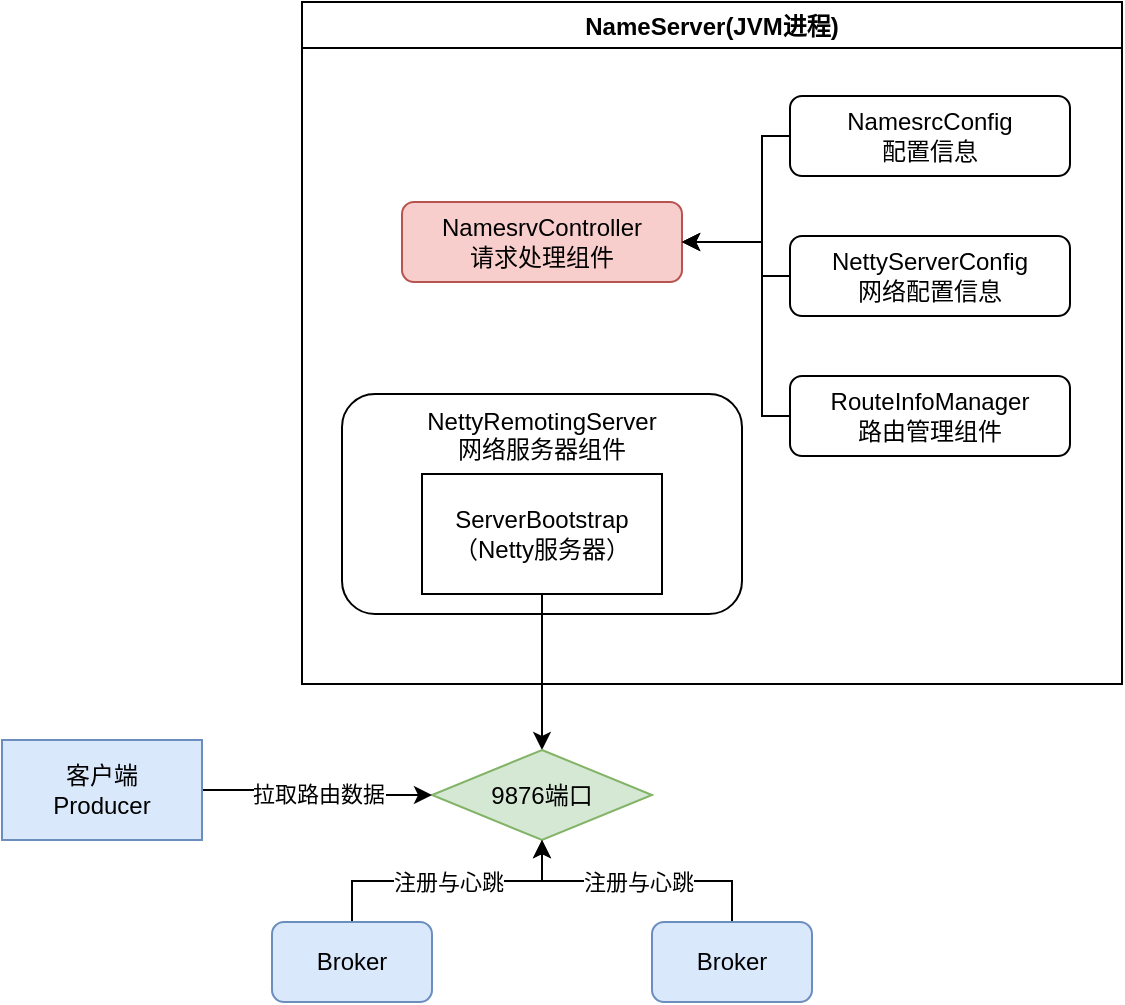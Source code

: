 <mxfile version="20.4.0" type="github" pages="5">
  <diagram id="PwJhe1wjSh3MadkxkBSW" name="NameServer">
    <mxGraphModel dx="1220" dy="681" grid="1" gridSize="10" guides="1" tooltips="1" connect="1" arrows="1" fold="1" page="1" pageScale="1" pageWidth="827" pageHeight="1169" math="0" shadow="0">
      <root>
        <mxCell id="0" />
        <mxCell id="1" parent="0" />
        <mxCell id="u-5XYQakURa2LjXVgy3P-2" value="NameServer(JVM进程)" style="swimlane;" vertex="1" parent="1">
          <mxGeometry x="300" y="110" width="410" height="341" as="geometry" />
        </mxCell>
        <mxCell id="u-5XYQakURa2LjXVgy3P-3" value="NamesrvController&lt;br&gt;请求处理组件" style="rounded=1;whiteSpace=wrap;html=1;fillColor=#f8cecc;strokeColor=#b85450;" vertex="1" parent="u-5XYQakURa2LjXVgy3P-2">
          <mxGeometry x="50" y="100" width="140" height="40" as="geometry" />
        </mxCell>
        <mxCell id="u-5XYQakURa2LjXVgy3P-4" value="NettyRemotingServer&lt;br&gt;网络服务器组件" style="rounded=1;whiteSpace=wrap;html=1;verticalAlign=top;" vertex="1" parent="u-5XYQakURa2LjXVgy3P-2">
          <mxGeometry x="20" y="196" width="200" height="110" as="geometry" />
        </mxCell>
        <mxCell id="u-5XYQakURa2LjXVgy3P-13" style="edgeStyle=orthogonalEdgeStyle;rounded=0;orthogonalLoop=1;jettySize=auto;html=1;" edge="1" parent="u-5XYQakURa2LjXVgy3P-2" source="u-5XYQakURa2LjXVgy3P-5" target="u-5XYQakURa2LjXVgy3P-12">
          <mxGeometry relative="1" as="geometry" />
        </mxCell>
        <mxCell id="u-5XYQakURa2LjXVgy3P-5" value="ServerBootstrap&lt;br&gt;（Netty服务器）" style="rounded=0;whiteSpace=wrap;html=1;" vertex="1" parent="u-5XYQakURa2LjXVgy3P-2">
          <mxGeometry x="60" y="236" width="120" height="60" as="geometry" />
        </mxCell>
        <mxCell id="u-5XYQakURa2LjXVgy3P-9" style="edgeStyle=orthogonalEdgeStyle;rounded=0;orthogonalLoop=1;jettySize=auto;html=1;entryX=1;entryY=0.5;entryDx=0;entryDy=0;" edge="1" parent="u-5XYQakURa2LjXVgy3P-2" source="u-5XYQakURa2LjXVgy3P-6" target="u-5XYQakURa2LjXVgy3P-3">
          <mxGeometry relative="1" as="geometry">
            <Array as="points">
              <mxPoint x="230" y="67" />
              <mxPoint x="230" y="120" />
            </Array>
          </mxGeometry>
        </mxCell>
        <mxCell id="u-5XYQakURa2LjXVgy3P-6" value="NamesrcConfig&lt;br&gt;配置信息" style="rounded=1;whiteSpace=wrap;html=1;" vertex="1" parent="u-5XYQakURa2LjXVgy3P-2">
          <mxGeometry x="244" y="47" width="140" height="40" as="geometry" />
        </mxCell>
        <mxCell id="u-5XYQakURa2LjXVgy3P-10" style="edgeStyle=orthogonalEdgeStyle;rounded=0;orthogonalLoop=1;jettySize=auto;html=1;entryX=1;entryY=0.5;entryDx=0;entryDy=0;" edge="1" parent="u-5XYQakURa2LjXVgy3P-2" source="u-5XYQakURa2LjXVgy3P-7" target="u-5XYQakURa2LjXVgy3P-3">
          <mxGeometry relative="1" as="geometry">
            <Array as="points">
              <mxPoint x="230" y="137" />
              <mxPoint x="230" y="120" />
            </Array>
          </mxGeometry>
        </mxCell>
        <mxCell id="u-5XYQakURa2LjXVgy3P-7" value="NettyServerConfig&lt;br&gt;网络配置信息" style="rounded=1;whiteSpace=wrap;html=1;" vertex="1" parent="u-5XYQakURa2LjXVgy3P-2">
          <mxGeometry x="244" y="117" width="140" height="40" as="geometry" />
        </mxCell>
        <mxCell id="u-5XYQakURa2LjXVgy3P-11" style="edgeStyle=orthogonalEdgeStyle;rounded=0;orthogonalLoop=1;jettySize=auto;html=1;entryX=1;entryY=0.5;entryDx=0;entryDy=0;" edge="1" parent="u-5XYQakURa2LjXVgy3P-2" source="u-5XYQakURa2LjXVgy3P-8" target="u-5XYQakURa2LjXVgy3P-3">
          <mxGeometry relative="1" as="geometry">
            <Array as="points">
              <mxPoint x="230" y="207" />
              <mxPoint x="230" y="120" />
            </Array>
          </mxGeometry>
        </mxCell>
        <mxCell id="u-5XYQakURa2LjXVgy3P-8" value="RouteInfoManager&lt;br&gt;路由管理组件" style="rounded=1;whiteSpace=wrap;html=1;" vertex="1" parent="u-5XYQakURa2LjXVgy3P-2">
          <mxGeometry x="244" y="187" width="140" height="40" as="geometry" />
        </mxCell>
        <mxCell id="u-5XYQakURa2LjXVgy3P-12" value="9876端口" style="rhombus;whiteSpace=wrap;html=1;fillColor=#d5e8d4;strokeColor=#82b366;" vertex="1" parent="u-5XYQakURa2LjXVgy3P-2">
          <mxGeometry x="65" y="374" width="110" height="45" as="geometry" />
        </mxCell>
        <mxCell id="u-5XYQakURa2LjXVgy3P-16" value="拉取路由数据" style="edgeStyle=orthogonalEdgeStyle;rounded=0;orthogonalLoop=1;jettySize=auto;html=1;" edge="1" parent="1" source="u-5XYQakURa2LjXVgy3P-14" target="u-5XYQakURa2LjXVgy3P-12">
          <mxGeometry relative="1" as="geometry" />
        </mxCell>
        <mxCell id="u-5XYQakURa2LjXVgy3P-14" value="客户端&lt;br&gt;Producer" style="rounded=0;whiteSpace=wrap;html=1;fillColor=#dae8fc;strokeColor=#6c8ebf;" vertex="1" parent="1">
          <mxGeometry x="150" y="479" width="100" height="50" as="geometry" />
        </mxCell>
        <mxCell id="u-5XYQakURa2LjXVgy3P-18" value="注册与心跳" style="edgeStyle=orthogonalEdgeStyle;rounded=0;orthogonalLoop=1;jettySize=auto;html=1;" edge="1" parent="1" source="u-5XYQakURa2LjXVgy3P-17" target="u-5XYQakURa2LjXVgy3P-12">
          <mxGeometry relative="1" as="geometry" />
        </mxCell>
        <mxCell id="u-5XYQakURa2LjXVgy3P-17" value="Broker" style="rounded=1;whiteSpace=wrap;html=1;fillColor=#dae8fc;strokeColor=#6c8ebf;" vertex="1" parent="1">
          <mxGeometry x="285" y="570" width="80" height="40" as="geometry" />
        </mxCell>
        <mxCell id="u-5XYQakURa2LjXVgy3P-20" value="注册与心跳" style="edgeStyle=orthogonalEdgeStyle;rounded=0;orthogonalLoop=1;jettySize=auto;html=1;entryX=0.5;entryY=1;entryDx=0;entryDy=0;" edge="1" parent="1" source="u-5XYQakURa2LjXVgy3P-19" target="u-5XYQakURa2LjXVgy3P-12">
          <mxGeometry relative="1" as="geometry" />
        </mxCell>
        <mxCell id="u-5XYQakURa2LjXVgy3P-19" value="Broker" style="rounded=1;whiteSpace=wrap;html=1;fillColor=#dae8fc;strokeColor=#6c8ebf;" vertex="1" parent="1">
          <mxGeometry x="475" y="570" width="80" height="40" as="geometry" />
        </mxCell>
      </root>
    </mxGraphModel>
  </diagram>
  <diagram id="YUmzI2muMx42VXiyNtH2" name="Broker">
    <mxGraphModel dx="1481" dy="827" grid="1" gridSize="10" guides="1" tooltips="1" connect="1" arrows="1" fold="1" page="1" pageScale="1" pageWidth="827" pageHeight="1169" math="0" shadow="0">
      <root>
        <mxCell id="0" />
        <mxCell id="1" parent="0" />
        <mxCell id="mu7gu3pV9ebxRQvl1UCO-1" value="Broker（JVM进程）" style="swimlane;" vertex="1" parent="1">
          <mxGeometry x="60" y="200" width="450" height="341" as="geometry" />
        </mxCell>
        <mxCell id="mu7gu3pV9ebxRQvl1UCO-23" value="初始化" style="edgeStyle=orthogonalEdgeStyle;rounded=0;orthogonalLoop=1;jettySize=auto;html=1;entryX=0.5;entryY=0;entryDx=0;entryDy=0;exitX=0.5;exitY=0;exitDx=0;exitDy=0;" edge="1" parent="mu7gu3pV9ebxRQvl1UCO-1" source="mu7gu3pV9ebxRQvl1UCO-7" target="mu7gu3pV9ebxRQvl1UCO-13">
          <mxGeometry relative="1" as="geometry" />
        </mxCell>
        <mxCell id="mu7gu3pV9ebxRQvl1UCO-25" value="启动" style="edgeStyle=orthogonalEdgeStyle;rounded=0;orthogonalLoop=1;jettySize=auto;html=1;entryX=0.37;entryY=0;entryDx=0;entryDy=0;entryPerimeter=0;" edge="1" parent="mu7gu3pV9ebxRQvl1UCO-1" source="mu7gu3pV9ebxRQvl1UCO-7" target="mu7gu3pV9ebxRQvl1UCO-14">
          <mxGeometry relative="1" as="geometry" />
        </mxCell>
        <mxCell id="mu7gu3pV9ebxRQvl1UCO-7" value="BrokerStartUp&lt;br&gt;启动组件" style="rounded=1;whiteSpace=wrap;html=1;" vertex="1" parent="mu7gu3pV9ebxRQvl1UCO-1">
          <mxGeometry x="20" y="88" width="120" height="40" as="geometry" />
        </mxCell>
        <mxCell id="mu7gu3pV9ebxRQvl1UCO-26" value="使用" style="edgeStyle=orthogonalEdgeStyle;rounded=0;orthogonalLoop=1;jettySize=auto;html=1;entryX=0.636;entryY=0.009;entryDx=0;entryDy=0;entryPerimeter=0;" edge="1" parent="mu7gu3pV9ebxRQvl1UCO-1" source="mu7gu3pV9ebxRQvl1UCO-13" target="mu7gu3pV9ebxRQvl1UCO-14">
          <mxGeometry relative="1" as="geometry" />
        </mxCell>
        <mxCell id="mu7gu3pV9ebxRQvl1UCO-13" value="核心配置组件" style="rounded=1;whiteSpace=wrap;html=1;" vertex="1" parent="mu7gu3pV9ebxRQvl1UCO-1">
          <mxGeometry x="170" y="88" width="120" height="40" as="geometry" />
        </mxCell>
        <mxCell id="mu7gu3pV9ebxRQvl1UCO-14" value="BrokerController&lt;br&gt;管控组件&lt;br&gt;" style="rounded=1;whiteSpace=wrap;html=1;verticalAlign=top;fillColor=#f8cecc;strokeColor=#b85450;" vertex="1" parent="mu7gu3pV9ebxRQvl1UCO-1">
          <mxGeometry x="20" y="170" width="270" height="150" as="geometry" />
        </mxCell>
        <mxCell id="mu7gu3pV9ebxRQvl1UCO-19" value="功能组件" style="rounded=1;whiteSpace=wrap;html=1;" vertex="1" parent="mu7gu3pV9ebxRQvl1UCO-1">
          <mxGeometry x="55" y="220" width="80" height="40" as="geometry" />
        </mxCell>
        <mxCell id="mu7gu3pV9ebxRQvl1UCO-20" value="请求处理线程池" style="rounded=1;whiteSpace=wrap;html=1;" vertex="1" parent="mu7gu3pV9ebxRQvl1UCO-1">
          <mxGeometry x="175" y="220" width="80" height="40" as="geometry" />
        </mxCell>
        <mxCell id="mu7gu3pV9ebxRQvl1UCO-21" value="NettyServer&lt;br&gt;网络组件" style="rounded=1;whiteSpace=wrap;html=1;" vertex="1" parent="mu7gu3pV9ebxRQvl1UCO-1">
          <mxGeometry x="55" y="270" width="80" height="40" as="geometry" />
        </mxCell>
        <mxCell id="mu7gu3pV9ebxRQvl1UCO-22" value="后台定时任务线程池" style="rounded=1;whiteSpace=wrap;html=1;" vertex="1" parent="mu7gu3pV9ebxRQvl1UCO-1">
          <mxGeometry x="175" y="270" width="80" height="40" as="geometry" />
        </mxCell>
        <mxCell id="mu7gu3pV9ebxRQvl1UCO-27" value="BrokerOuterAPI&lt;br&gt;对外通信组件" style="rounded=1;whiteSpace=wrap;html=1;" vertex="1" parent="mu7gu3pV9ebxRQvl1UCO-1">
          <mxGeometry x="330" y="140" width="110" height="40" as="geometry" />
        </mxCell>
        <mxCell id="mu7gu3pV9ebxRQvl1UCO-28" value="NettyClient" style="rounded=1;whiteSpace=wrap;html=1;fillColor=#dae8fc;strokeColor=#6c8ebf;" vertex="1" parent="mu7gu3pV9ebxRQvl1UCO-1">
          <mxGeometry x="340" y="174" width="90" height="40" as="geometry" />
        </mxCell>
        <mxCell id="mu7gu3pV9ebxRQvl1UCO-29" value="NameServer路由注册中心组件" style="rounded=0;whiteSpace=wrap;html=1;" vertex="1" parent="1">
          <mxGeometry x="610" y="279" width="100" height="50" as="geometry" />
        </mxCell>
        <mxCell id="mu7gu3pV9ebxRQvl1UCO-30" value="Producer的事务消息组件" style="rounded=0;whiteSpace=wrap;html=1;" vertex="1" parent="1">
          <mxGeometry x="610" y="459" width="100" height="50" as="geometry" />
        </mxCell>
        <mxCell id="mu7gu3pV9ebxRQvl1UCO-31" value="注册Broker" style="edgeStyle=orthogonalEdgeStyle;rounded=0;orthogonalLoop=1;jettySize=auto;html=1;entryX=0;entryY=0.5;entryDx=0;entryDy=0;" edge="1" parent="1" source="mu7gu3pV9ebxRQvl1UCO-28" target="mu7gu3pV9ebxRQvl1UCO-29">
          <mxGeometry relative="1" as="geometry" />
        </mxCell>
        <mxCell id="mu7gu3pV9ebxRQvl1UCO-32" value="事务状态回查" style="edgeStyle=orthogonalEdgeStyle;rounded=0;orthogonalLoop=1;jettySize=auto;html=1;entryX=0;entryY=0.5;entryDx=0;entryDy=0;" edge="1" parent="1" source="mu7gu3pV9ebxRQvl1UCO-28" target="mu7gu3pV9ebxRQvl1UCO-30">
          <mxGeometry relative="1" as="geometry" />
        </mxCell>
      </root>
    </mxGraphModel>
  </diagram>
  <diagram id="7tpIPlm6QJK9cWuUibea" name="MessageStore">
    <mxGraphModel dx="1037" dy="579" grid="1" gridSize="10" guides="1" tooltips="1" connect="1" arrows="1" fold="1" page="1" pageScale="1" pageWidth="827" pageHeight="1169" math="0" shadow="0">
      <root>
        <mxCell id="0" />
        <mxCell id="1" parent="0" />
        <mxCell id="qDOl0TaXToG59cF-HHA2-1" value="业务系统" style="rounded=0;whiteSpace=wrap;html=1;" vertex="1" parent="1">
          <mxGeometry x="90" y="222.5" width="120" height="90" as="geometry" />
        </mxCell>
        <mxCell id="qDOl0TaXToG59cF-HHA2-2" value="Producer" style="rounded=0;whiteSpace=wrap;html=1;" vertex="1" parent="1">
          <mxGeometry x="190" y="250" width="60" height="35" as="geometry" />
        </mxCell>
        <mxCell id="qDOl0TaXToG59cF-HHA2-9" value="写入内存" style="edgeStyle=orthogonalEdgeStyle;rounded=0;orthogonalLoop=1;jettySize=auto;html=1;" edge="1" parent="1" source="qDOl0TaXToG59cF-HHA2-4" target="qDOl0TaXToG59cF-HHA2-8">
          <mxGeometry relative="1" as="geometry" />
        </mxCell>
        <mxCell id="qDOl0TaXToG59cF-HHA2-4" value="Broker" style="rounded=0;whiteSpace=wrap;html=1;verticalAlign=top;" vertex="1" parent="1">
          <mxGeometry x="330" y="220" width="260" height="210" as="geometry" />
        </mxCell>
        <mxCell id="qDOl0TaXToG59cF-HHA2-5" value="MessageQueue" style="rounded=0;whiteSpace=wrap;html=1;" vertex="1" parent="1">
          <mxGeometry x="385" y="250" width="150" height="35" as="geometry" />
        </mxCell>
        <mxCell id="qDOl0TaXToG59cF-HHA2-20" style="edgeStyle=orthogonalEdgeStyle;rounded=0;orthogonalLoop=1;jettySize=auto;html=1;entryX=0.25;entryY=0;entryDx=0;entryDy=0;" edge="1" parent="1" source="qDOl0TaXToG59cF-HHA2-6" target="qDOl0TaXToG59cF-HHA2-13">
          <mxGeometry relative="1" as="geometry">
            <Array as="points">
              <mxPoint x="490" y="378" />
            </Array>
          </mxGeometry>
        </mxCell>
        <mxCell id="qDOl0TaXToG59cF-HHA2-22" value="定期清理" style="edgeStyle=orthogonalEdgeStyle;rounded=0;orthogonalLoop=1;jettySize=auto;html=1;entryX=1;entryY=0.5;entryDx=0;entryDy=0;" edge="1" parent="1" source="qDOl0TaXToG59cF-HHA2-6" target="qDOl0TaXToG59cF-HHA2-10">
          <mxGeometry x="-0.193" relative="1" as="geometry">
            <Array as="points">
              <mxPoint x="490" y="378" />
              <mxPoint x="490" y="540" />
              <mxPoint x="380" y="540" />
              <mxPoint x="380" y="590" />
            </Array>
            <mxPoint as="offset" />
          </mxGeometry>
        </mxCell>
        <mxCell id="qDOl0TaXToG59cF-HHA2-6" value="定时任务线程" style="rounded=1;whiteSpace=wrap;html=1;" vertex="1" parent="1">
          <mxGeometry x="340" y="357.5" width="110" height="40" as="geometry" />
        </mxCell>
        <mxCell id="qDOl0TaXToG59cF-HHA2-17" value="转发消息" style="edgeStyle=orthogonalEdgeStyle;rounded=0;orthogonalLoop=1;jettySize=auto;html=1;entryX=0.5;entryY=0;entryDx=0;entryDy=0;exitX=1;exitY=0.5;exitDx=0;exitDy=0;" edge="1" parent="1" source="qDOl0TaXToG59cF-HHA2-7" target="qDOl0TaXToG59cF-HHA2-15">
          <mxGeometry relative="1" as="geometry" />
        </mxCell>
        <mxCell id="qDOl0TaXToG59cF-HHA2-18" value="转发消息" style="edgeStyle=orthogonalEdgeStyle;rounded=0;orthogonalLoop=1;jettySize=auto;html=1;" edge="1" parent="1" source="qDOl0TaXToG59cF-HHA2-7" target="qDOl0TaXToG59cF-HHA2-16">
          <mxGeometry x="0.52" relative="1" as="geometry">
            <mxPoint as="offset" />
          </mxGeometry>
        </mxCell>
        <mxCell id="qDOl0TaXToG59cF-HHA2-7" value="RequestMessageService线程" style="rounded=1;whiteSpace=wrap;html=1;" vertex="1" parent="1">
          <mxGeometry x="470" y="300" width="150" height="40" as="geometry" />
        </mxCell>
        <mxCell id="qDOl0TaXToG59cF-HHA2-11" value="写入文件" style="edgeStyle=orthogonalEdgeStyle;rounded=0;orthogonalLoop=1;jettySize=auto;html=1;" edge="1" parent="1" source="qDOl0TaXToG59cF-HHA2-8" target="qDOl0TaXToG59cF-HHA2-10">
          <mxGeometry relative="1" as="geometry" />
        </mxCell>
        <mxCell id="qDOl0TaXToG59cF-HHA2-24" value="拉取要转发的消息" style="edgeStyle=orthogonalEdgeStyle;rounded=0;orthogonalLoop=1;jettySize=auto;html=1;entryX=0;entryY=0.5;entryDx=0;entryDy=0;" edge="1" parent="1" source="qDOl0TaXToG59cF-HHA2-8" target="qDOl0TaXToG59cF-HHA2-7">
          <mxGeometry relative="1" as="geometry">
            <Array as="points">
              <mxPoint x="270" y="320" />
            </Array>
          </mxGeometry>
        </mxCell>
        <mxCell id="qDOl0TaXToG59cF-HHA2-8" value="MappedFile&lt;br&gt;零拷贝文件映射" style="rounded=0;whiteSpace=wrap;html=1;fillColor=#ffe6cc;strokeColor=#d79b00;" vertex="1" parent="1">
          <mxGeometry x="230" y="500" width="120" height="40" as="geometry" />
        </mxCell>
        <mxCell id="qDOl0TaXToG59cF-HHA2-10" value="CommitLog" style="rounded=0;whiteSpace=wrap;html=1;fillColor=#f8cecc;strokeColor=#b85450;" vertex="1" parent="1">
          <mxGeometry x="230" y="570" width="120" height="40" as="geometry" />
        </mxCell>
        <mxCell id="qDOl0TaXToG59cF-HHA2-12" value="IndexFile" style="rounded=0;whiteSpace=wrap;html=1;fillColor=#f8cecc;strokeColor=#b85450;" vertex="1" parent="1">
          <mxGeometry x="690" y="570" width="120" height="40" as="geometry" />
        </mxCell>
        <mxCell id="qDOl0TaXToG59cF-HHA2-13" value="ConsumeQueue" style="rounded=0;whiteSpace=wrap;html=1;fillColor=#f8cecc;strokeColor=#b85450;" vertex="1" parent="1">
          <mxGeometry x="460" y="570" width="120" height="40" as="geometry" />
        </mxCell>
        <mxCell id="qDOl0TaXToG59cF-HHA2-21" value="写入文件" style="edgeStyle=orthogonalEdgeStyle;rounded=0;orthogonalLoop=1;jettySize=auto;html=1;exitX=0.5;exitY=1;exitDx=0;exitDy=0;entryX=0.75;entryY=0;entryDx=0;entryDy=0;" edge="1" parent="1" source="qDOl0TaXToG59cF-HHA2-15" target="qDOl0TaXToG59cF-HHA2-13">
          <mxGeometry relative="1" as="geometry" />
        </mxCell>
        <mxCell id="qDOl0TaXToG59cF-HHA2-15" value="ConsumeQueueDispatcher" style="rounded=0;whiteSpace=wrap;html=1;fillColor=#ffe6cc;strokeColor=#d79b00;" vertex="1" parent="1">
          <mxGeometry x="580" y="460" width="150" height="40" as="geometry" />
        </mxCell>
        <mxCell id="qDOl0TaXToG59cF-HHA2-19" value="写入文件" style="edgeStyle=orthogonalEdgeStyle;rounded=0;orthogonalLoop=1;jettySize=auto;html=1;entryX=1;entryY=0.5;entryDx=0;entryDy=0;" edge="1" parent="1" source="qDOl0TaXToG59cF-HHA2-16" target="qDOl0TaXToG59cF-HHA2-12">
          <mxGeometry relative="1" as="geometry" />
        </mxCell>
        <mxCell id="qDOl0TaXToG59cF-HHA2-16" value="IndexDispatcher" style="rounded=0;whiteSpace=wrap;html=1;fillColor=#ffe6cc;strokeColor=#d79b00;" vertex="1" parent="1">
          <mxGeometry x="780" y="460" width="150" height="40" as="geometry" />
        </mxCell>
        <mxCell id="qDOl0TaXToG59cF-HHA2-25" style="edgeStyle=orthogonalEdgeStyle;rounded=0;orthogonalLoop=1;jettySize=auto;html=1;" edge="1" parent="1" source="qDOl0TaXToG59cF-HHA2-2" target="qDOl0TaXToG59cF-HHA2-5">
          <mxGeometry relative="1" as="geometry" />
        </mxCell>
      </root>
    </mxGraphModel>
  </diagram>
  <diagram id="yTXTeLZQcK08TXpiZ15z" name="Consumer">
    <mxGraphModel dx="2555" dy="965" grid="1" gridSize="10" guides="1" tooltips="1" connect="1" arrows="1" fold="1" page="1" pageScale="1" pageWidth="827" pageHeight="1169" math="0" shadow="0">
      <root>
        <mxCell id="0" />
        <mxCell id="1" parent="0" />
        <mxCell id="N7BtS0nyamSBo5LpFgfi-1" value="PullMessageService" style="swimlane;" vertex="1" parent="1">
          <mxGeometry x="4" y="30" width="190" height="440" as="geometry" />
        </mxCell>
        <mxCell id="N7BtS0nyamSBo5LpFgfi-12" style="edgeStyle=orthogonalEdgeStyle;rounded=0;orthogonalLoop=1;jettySize=auto;html=1;" edge="1" parent="N7BtS0nyamSBo5LpFgfi-1" source="N7BtS0nyamSBo5LpFgfi-5" target="N7BtS0nyamSBo5LpFgfi-6">
          <mxGeometry relative="1" as="geometry" />
        </mxCell>
        <mxCell id="N7BtS0nyamSBo5LpFgfi-5" value="run" style="rounded=1;whiteSpace=wrap;html=1;" vertex="1" parent="N7BtS0nyamSBo5LpFgfi-1">
          <mxGeometry x="53" y="40" width="84" height="40" as="geometry" />
        </mxCell>
        <mxCell id="N7BtS0nyamSBo5LpFgfi-13" style="edgeStyle=orthogonalEdgeStyle;rounded=0;orthogonalLoop=1;jettySize=auto;html=1;" edge="1" parent="N7BtS0nyamSBo5LpFgfi-1" source="N7BtS0nyamSBo5LpFgfi-6" target="N7BtS0nyamSBo5LpFgfi-10">
          <mxGeometry relative="1" as="geometry" />
        </mxCell>
        <mxCell id="N7BtS0nyamSBo5LpFgfi-6" value="pullRequestQueue take()" style="rounded=1;whiteSpace=wrap;html=1;" vertex="1" parent="N7BtS0nyamSBo5LpFgfi-1">
          <mxGeometry x="31.5" y="110" width="127" height="40" as="geometry" />
        </mxCell>
        <mxCell id="N7BtS0nyamSBo5LpFgfi-10" value="pullMessage(PullRequest)" style="rounded=1;whiteSpace=wrap;html=1;" vertex="1" parent="N7BtS0nyamSBo5LpFgfi-1">
          <mxGeometry x="20.75" y="190" width="148.5" height="40" as="geometry" />
        </mxCell>
        <mxCell id="N7BtS0nyamSBo5LpFgfi-14" value="pullMessage在发送pullMessageAysnc后即返回，拉取任务为异步操作" style="shape=document;whiteSpace=wrap;html=1;boundedLbl=1;" vertex="1" parent="N7BtS0nyamSBo5LpFgfi-1">
          <mxGeometry x="35" y="260" width="120" height="80" as="geometry" />
        </mxCell>
        <mxCell id="N7BtS0nyamSBo5LpFgfi-2" value="DefaultMQPushConsumerImpl" style="swimlane;" vertex="1" parent="1">
          <mxGeometry x="194" y="30" width="210" height="440" as="geometry">
            <mxRectangle x="460" y="385" width="210" height="30" as="alternateBounds" />
          </mxGeometry>
        </mxCell>
        <mxCell id="N7BtS0nyamSBo5LpFgfi-30" style="edgeStyle=orthogonalEdgeStyle;rounded=0;orthogonalLoop=1;jettySize=auto;html=1;" edge="1" parent="N7BtS0nyamSBo5LpFgfi-2" source="N7BtS0nyamSBo5LpFgfi-15" target="N7BtS0nyamSBo5LpFgfi-16">
          <mxGeometry relative="1" as="geometry" />
        </mxCell>
        <mxCell id="N7BtS0nyamSBo5LpFgfi-15" value="获取ProcessQueue" style="rounded=1;whiteSpace=wrap;html=1;" vertex="1" parent="N7BtS0nyamSBo5LpFgfi-2">
          <mxGeometry x="46.5" y="50" width="117" height="40" as="geometry" />
        </mxCell>
        <mxCell id="N7BtS0nyamSBo5LpFgfi-31" style="edgeStyle=orthogonalEdgeStyle;rounded=0;orthogonalLoop=1;jettySize=auto;html=1;" edge="1" parent="N7BtS0nyamSBo5LpFgfi-2" source="N7BtS0nyamSBo5LpFgfi-16" target="N7BtS0nyamSBo5LpFgfi-17">
          <mxGeometry relative="1" as="geometry" />
        </mxCell>
        <mxCell id="N7BtS0nyamSBo5LpFgfi-16" value="消息拉取流控" style="rounded=1;whiteSpace=wrap;html=1;" vertex="1" parent="N7BtS0nyamSBo5LpFgfi-2">
          <mxGeometry x="46.5" y="110" width="117" height="40" as="geometry" />
        </mxCell>
        <mxCell id="N7BtS0nyamSBo5LpFgfi-32" style="edgeStyle=orthogonalEdgeStyle;rounded=0;orthogonalLoop=1;jettySize=auto;html=1;" edge="1" parent="N7BtS0nyamSBo5LpFgfi-2" source="N7BtS0nyamSBo5LpFgfi-17" target="N7BtS0nyamSBo5LpFgfi-18">
          <mxGeometry relative="1" as="geometry" />
        </mxCell>
        <mxCell id="N7BtS0nyamSBo5LpFgfi-17" value="获取主题订阅信息" style="rounded=1;whiteSpace=wrap;html=1;" vertex="1" parent="N7BtS0nyamSBo5LpFgfi-2">
          <mxGeometry x="46.5" y="170" width="117" height="40" as="geometry" />
        </mxCell>
        <mxCell id="N7BtS0nyamSBo5LpFgfi-33" style="edgeStyle=orthogonalEdgeStyle;rounded=0;orthogonalLoop=1;jettySize=auto;html=1;" edge="1" parent="N7BtS0nyamSBo5LpFgfi-2" source="N7BtS0nyamSBo5LpFgfi-18" target="N7BtS0nyamSBo5LpFgfi-19">
          <mxGeometry relative="1" as="geometry" />
        </mxCell>
        <mxCell id="N7BtS0nyamSBo5LpFgfi-18" value="构建信息拉取系统标记" style="rounded=1;whiteSpace=wrap;html=1;" vertex="1" parent="N7BtS0nyamSBo5LpFgfi-2">
          <mxGeometry x="38.25" y="230" width="133.5" height="40" as="geometry" />
        </mxCell>
        <mxCell id="N7BtS0nyamSBo5LpFgfi-34" style="edgeStyle=orthogonalEdgeStyle;rounded=0;orthogonalLoop=1;jettySize=auto;html=1;" edge="1" parent="N7BtS0nyamSBo5LpFgfi-2" source="N7BtS0nyamSBo5LpFgfi-19" target="N7BtS0nyamSBo5LpFgfi-20">
          <mxGeometry relative="1" as="geometry" />
        </mxCell>
        <mxCell id="N7BtS0nyamSBo5LpFgfi-19" value="获取Broker或FilterServer地址" style="rounded=1;whiteSpace=wrap;html=1;" vertex="1" parent="N7BtS0nyamSBo5LpFgfi-2">
          <mxGeometry x="38.25" y="290" width="133.5" height="40" as="geometry" />
        </mxCell>
        <mxCell id="N7BtS0nyamSBo5LpFgfi-20" value="pullMessageAsync" style="rounded=1;whiteSpace=wrap;html=1;" vertex="1" parent="N7BtS0nyamSBo5LpFgfi-2">
          <mxGeometry x="38.25" y="350" width="133.5" height="40" as="geometry" />
        </mxCell>
        <mxCell id="N7BtS0nyamSBo5LpFgfi-3" value="MQClientAPIImpl" style="swimlane;startSize=23;" vertex="1" parent="1">
          <mxGeometry x="404" y="30" width="210" height="440" as="geometry">
            <mxRectangle x="460" y="385" width="210" height="30" as="alternateBounds" />
          </mxGeometry>
        </mxCell>
        <mxCell id="N7BtS0nyamSBo5LpFgfi-21" value="向服务端发送RequestCode.&lt;br&gt;PULL_MESSAGE" style="rounded=1;whiteSpace=wrap;html=1;" vertex="1" parent="N7BtS0nyamSBo5LpFgfi-3">
          <mxGeometry x="46.5" y="40" width="117" height="60" as="geometry" />
        </mxCell>
        <mxCell id="N7BtS0nyamSBo5LpFgfi-39" style="edgeStyle=orthogonalEdgeStyle;rounded=0;orthogonalLoop=1;jettySize=auto;html=1;" edge="1" parent="N7BtS0nyamSBo5LpFgfi-3" source="N7BtS0nyamSBo5LpFgfi-22" target="N7BtS0nyamSBo5LpFgfi-23">
          <mxGeometry relative="1" as="geometry" />
        </mxCell>
        <mxCell id="N7BtS0nyamSBo5LpFgfi-22" value="返回拉取信息结果" style="rounded=1;whiteSpace=wrap;html=1;" vertex="1" parent="N7BtS0nyamSBo5LpFgfi-3">
          <mxGeometry x="46.5" y="120" width="117" height="40" as="geometry" />
        </mxCell>
        <mxCell id="N7BtS0nyamSBo5LpFgfi-40" style="edgeStyle=orthogonalEdgeStyle;rounded=0;orthogonalLoop=1;jettySize=auto;html=1;" edge="1" parent="N7BtS0nyamSBo5LpFgfi-3" source="N7BtS0nyamSBo5LpFgfi-23" target="N7BtS0nyamSBo5LpFgfi-24">
          <mxGeometry relative="1" as="geometry" />
        </mxCell>
        <mxCell id="N7BtS0nyamSBo5LpFgfi-23" value="PullAPIWrapper编解码拉取结果" style="rounded=1;whiteSpace=wrap;html=1;" vertex="1" parent="N7BtS0nyamSBo5LpFgfi-3">
          <mxGeometry x="46.5" y="180" width="117" height="40" as="geometry" />
        </mxCell>
        <mxCell id="N7BtS0nyamSBo5LpFgfi-41" style="edgeStyle=orthogonalEdgeStyle;rounded=0;orthogonalLoop=1;jettySize=auto;html=1;" edge="1" parent="N7BtS0nyamSBo5LpFgfi-3" source="N7BtS0nyamSBo5LpFgfi-24" target="N7BtS0nyamSBo5LpFgfi-25">
          <mxGeometry relative="1" as="geometry" />
        </mxCell>
        <mxCell id="N7BtS0nyamSBo5LpFgfi-24" value="执行PullCallBack回调方法" style="rounded=1;whiteSpace=wrap;html=1;" vertex="1" parent="N7BtS0nyamSBo5LpFgfi-3">
          <mxGeometry x="46.5" y="240" width="117" height="40" as="geometry" />
        </mxCell>
        <mxCell id="N7BtS0nyamSBo5LpFgfi-42" style="edgeStyle=orthogonalEdgeStyle;rounded=0;orthogonalLoop=1;jettySize=auto;html=1;" edge="1" parent="N7BtS0nyamSBo5LpFgfi-3" source="N7BtS0nyamSBo5LpFgfi-25" target="N7BtS0nyamSBo5LpFgfi-26">
          <mxGeometry relative="1" as="geometry" />
        </mxCell>
        <mxCell id="N7BtS0nyamSBo5LpFgfi-25" value="执行消息过滤逻辑" style="rounded=1;whiteSpace=wrap;html=1;" vertex="1" parent="N7BtS0nyamSBo5LpFgfi-3">
          <mxGeometry x="46.5" y="300" width="117" height="40" as="geometry" />
        </mxCell>
        <mxCell id="N7BtS0nyamSBo5LpFgfi-26" value="将拉取的消息提交到消费者消费消息线程池" style="rounded=1;whiteSpace=wrap;html=1;" vertex="1" parent="N7BtS0nyamSBo5LpFgfi-3">
          <mxGeometry x="46.5" y="360" width="117" height="50" as="geometry" />
        </mxCell>
        <mxCell id="N7BtS0nyamSBo5LpFgfi-4" value="PullMessageProcessor" style="swimlane;startSize=23;" vertex="1" parent="1">
          <mxGeometry x="614" y="30" width="210" height="440" as="geometry">
            <mxRectangle x="460" y="385" width="210" height="30" as="alternateBounds" />
          </mxGeometry>
        </mxCell>
        <mxCell id="N7BtS0nyamSBo5LpFgfi-37" style="edgeStyle=orthogonalEdgeStyle;rounded=0;orthogonalLoop=1;jettySize=auto;html=1;" edge="1" parent="N7BtS0nyamSBo5LpFgfi-4" source="N7BtS0nyamSBo5LpFgfi-27" target="N7BtS0nyamSBo5LpFgfi-28">
          <mxGeometry relative="1" as="geometry" />
        </mxCell>
        <mxCell id="N7BtS0nyamSBo5LpFgfi-27" value="获取ProcessQueue" style="rounded=1;whiteSpace=wrap;html=1;" vertex="1" parent="N7BtS0nyamSBo5LpFgfi-4">
          <mxGeometry x="46.5" y="50" width="117" height="40" as="geometry" />
        </mxCell>
        <mxCell id="N7BtS0nyamSBo5LpFgfi-28" value="MessageStroe.&lt;br&gt;getMessage(包含信息过滤逻辑)" style="rounded=1;whiteSpace=wrap;html=1;" vertex="1" parent="N7BtS0nyamSBo5LpFgfi-4">
          <mxGeometry x="46.5" y="110" width="117" height="60" as="geometry" />
        </mxCell>
        <mxCell id="N7BtS0nyamSBo5LpFgfi-29" style="edgeStyle=orthogonalEdgeStyle;rounded=0;orthogonalLoop=1;jettySize=auto;html=1;entryX=0;entryY=0.5;entryDx=0;entryDy=0;" edge="1" parent="1" source="N7BtS0nyamSBo5LpFgfi-10" target="N7BtS0nyamSBo5LpFgfi-15">
          <mxGeometry relative="1" as="geometry" />
        </mxCell>
        <mxCell id="N7BtS0nyamSBo5LpFgfi-35" style="edgeStyle=orthogonalEdgeStyle;rounded=0;orthogonalLoop=1;jettySize=auto;html=1;entryX=0;entryY=0.5;entryDx=0;entryDy=0;" edge="1" parent="1" source="N7BtS0nyamSBo5LpFgfi-20" target="N7BtS0nyamSBo5LpFgfi-21">
          <mxGeometry relative="1" as="geometry" />
        </mxCell>
        <mxCell id="N7BtS0nyamSBo5LpFgfi-36" style="edgeStyle=orthogonalEdgeStyle;rounded=0;orthogonalLoop=1;jettySize=auto;html=1;" edge="1" parent="1" source="N7BtS0nyamSBo5LpFgfi-21" target="N7BtS0nyamSBo5LpFgfi-27">
          <mxGeometry relative="1" as="geometry" />
        </mxCell>
        <mxCell id="N7BtS0nyamSBo5LpFgfi-38" style="edgeStyle=orthogonalEdgeStyle;rounded=0;orthogonalLoop=1;jettySize=auto;html=1;entryX=1;entryY=0.5;entryDx=0;entryDy=0;" edge="1" parent="1" source="N7BtS0nyamSBo5LpFgfi-28" target="N7BtS0nyamSBo5LpFgfi-22">
          <mxGeometry relative="1" as="geometry" />
        </mxCell>
        <mxCell id="N7BtS0nyamSBo5LpFgfi-43" style="edgeStyle=orthogonalEdgeStyle;rounded=0;orthogonalLoop=1;jettySize=auto;html=1;entryX=0;entryY=0.5;entryDx=0;entryDy=0;" edge="1" parent="1" source="N7BtS0nyamSBo5LpFgfi-20" target="N7BtS0nyamSBo5LpFgfi-6">
          <mxGeometry relative="1" as="geometry" />
        </mxCell>
        <mxCell id="N7BtS0nyamSBo5LpFgfi-44" value="将pullRequest添加到pullRequestQueue中" style="edgeStyle=orthogonalEdgeStyle;rounded=0;orthogonalLoop=1;jettySize=auto;html=1;exitX=0.481;exitY=0.867;exitDx=0;exitDy=0;exitPerimeter=0;" edge="1" parent="1" source="N7BtS0nyamSBo5LpFgfi-14">
          <mxGeometry relative="1" as="geometry">
            <mxPoint x="99" y="400" as="targetPoint" />
            <Array as="points">
              <mxPoint x="99" y="359" />
            </Array>
          </mxGeometry>
        </mxCell>
        <mxCell id="N7BtS0nyamSBo5LpFgfi-45" style="edgeStyle=orthogonalEdgeStyle;rounded=0;orthogonalLoop=1;jettySize=auto;html=1;" edge="1" parent="1" source="N7BtS0nyamSBo5LpFgfi-26">
          <mxGeometry relative="1" as="geometry">
            <mxPoint x="100" y="120" as="targetPoint" />
            <Array as="points">
              <mxPoint x="509" y="450" />
              <mxPoint x="180" y="450" />
              <mxPoint x="180" y="120" />
            </Array>
          </mxGeometry>
        </mxCell>
      </root>
    </mxGraphModel>
  </diagram>
  <diagram id="LCMppNUK6he7DoISJ8lX" name="DelayMessage">
    <mxGraphModel dx="1481" dy="827" grid="1" gridSize="10" guides="1" tooltips="1" connect="1" arrows="1" fold="1" page="1" pageScale="1" pageWidth="827" pageHeight="1169" math="0" shadow="0">
      <root>
        <mxCell id="0" />
        <mxCell id="1" parent="0" />
        <mxCell id="Ajwxiyk1M38y4NBS8UUo-4" value="1.定义消息Topic和&lt;br&gt;message" style="edgeStyle=orthogonalEdgeStyle;rounded=0;orthogonalLoop=1;jettySize=auto;html=1;" edge="1" parent="1" source="Ajwxiyk1M38y4NBS8UUo-1" target="Ajwxiyk1M38y4NBS8UUo-3">
          <mxGeometry relative="1" as="geometry" />
        </mxCell>
        <mxCell id="Ajwxiyk1M38y4NBS8UUo-1" value="生产者" style="ellipse;whiteSpace=wrap;html=1;aspect=fixed;" vertex="1" parent="1">
          <mxGeometry x="20" y="150" width="50" height="50" as="geometry" />
        </mxCell>
        <mxCell id="Ajwxiyk1M38y4NBS8UUo-6" value="2.转发到延迟队列中" style="edgeStyle=orthogonalEdgeStyle;rounded=0;orthogonalLoop=1;jettySize=auto;html=1;" edge="1" parent="1" source="Ajwxiyk1M38y4NBS8UUo-3" target="Ajwxiyk1M38y4NBS8UUo-5">
          <mxGeometry relative="1" as="geometry">
            <mxPoint x="390" y="175" as="sourcePoint" />
          </mxGeometry>
        </mxCell>
        <mxCell id="Ajwxiyk1M38y4NBS8UUo-11" value="5.将消息转发给目标Topic" style="edgeStyle=orthogonalEdgeStyle;rounded=0;orthogonalLoop=1;jettySize=auto;html=1;entryX=0;entryY=0.5;entryDx=0;entryDy=0;exitX=0.5;exitY=1;exitDx=0;exitDy=0;" edge="1" parent="1" source="Ajwxiyk1M38y4NBS8UUo-3" target="Ajwxiyk1M38y4NBS8UUo-10">
          <mxGeometry relative="1" as="geometry" />
        </mxCell>
        <mxCell id="Ajwxiyk1M38y4NBS8UUo-3" value="CommitLog" style="rounded=0;whiteSpace=wrap;html=1;" vertex="1" parent="1">
          <mxGeometry x="250" y="150" width="90" height="50" as="geometry" />
        </mxCell>
        <mxCell id="Ajwxiyk1M38y4NBS8UUo-9" value="3.延迟消息服务" style="edgeStyle=orthogonalEdgeStyle;rounded=0;orthogonalLoop=1;jettySize=auto;html=1;entryX=0.5;entryY=1;entryDx=0;entryDy=0;" edge="1" parent="1" source="Ajwxiyk1M38y4NBS8UUo-5" target="Ajwxiyk1M38y4NBS8UUo-7">
          <mxGeometry relative="1" as="geometry" />
        </mxCell>
        <mxCell id="Ajwxiyk1M38y4NBS8UUo-5" value="ConsumeQueueSchedule_Topic_XXX&lt;br&gt;" style="rounded=0;whiteSpace=wrap;html=1;" vertex="1" parent="1">
          <mxGeometry x="480" y="150" width="220" height="50" as="geometry" />
        </mxCell>
        <mxCell id="Ajwxiyk1M38y4NBS8UUo-8" value="4.将消息重新存回CommitLog" style="edgeStyle=orthogonalEdgeStyle;rounded=0;orthogonalLoop=1;jettySize=auto;html=1;entryX=0.5;entryY=0;entryDx=0;entryDy=0;" edge="1" parent="1" source="Ajwxiyk1M38y4NBS8UUo-7" target="Ajwxiyk1M38y4NBS8UUo-3">
          <mxGeometry relative="1" as="geometry" />
        </mxCell>
        <mxCell id="Ajwxiyk1M38y4NBS8UUo-7" value="ScheduleMessageServeic" style="rounded=0;whiteSpace=wrap;html=1;" vertex="1" parent="1">
          <mxGeometry x="510" y="50" width="160" height="50" as="geometry" />
        </mxCell>
        <mxCell id="Ajwxiyk1M38y4NBS8UUo-13" value="6.消费者消费目标Topic中的消息" style="edgeStyle=orthogonalEdgeStyle;rounded=0;orthogonalLoop=1;jettySize=auto;html=1;entryX=0.5;entryY=1;entryDx=0;entryDy=0;" edge="1" parent="1" source="Ajwxiyk1M38y4NBS8UUo-10" target="Ajwxiyk1M38y4NBS8UUo-12">
          <mxGeometry relative="1" as="geometry" />
        </mxCell>
        <mxCell id="Ajwxiyk1M38y4NBS8UUo-10" value="ConsumeQueueTarget" style="rounded=0;whiteSpace=wrap;html=1;" vertex="1" parent="1">
          <mxGeometry x="510" y="250" width="160" height="50" as="geometry" />
        </mxCell>
        <mxCell id="Ajwxiyk1M38y4NBS8UUo-12" value="消费者" style="ellipse;whiteSpace=wrap;html=1;aspect=fixed;" vertex="1" parent="1">
          <mxGeometry x="770" y="150" width="50" height="50" as="geometry" />
        </mxCell>
      </root>
    </mxGraphModel>
  </diagram>
</mxfile>
